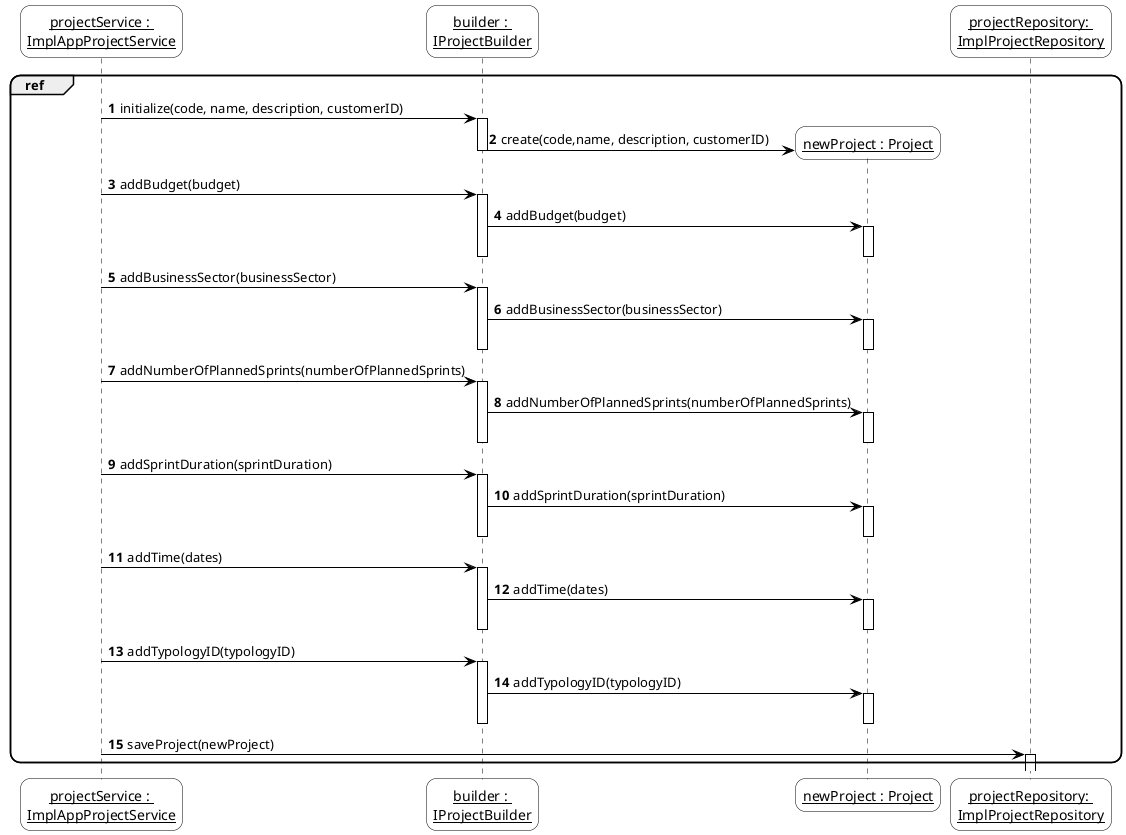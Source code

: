@startuml
'https://plantuml.com/sequence-diagramskinparam sequenceArrowThickness 2
skinparam roundcorner 20
skinparam maxmessagesize 0
skinparam sequenceParticipant underline
skinparam sequence {
ArrowColor black
ActorBorderColor #black
LifeLineBorderColor black
LifeLineBackgroundColor white
ParticipantBorderColor black
ParticipantBackgroundColor #transparent
ParticipantFontName Aapex
ParticipantFontSize 14
ParticipantFontColor black
ActorBackgroundColor #transparent
ActorFontColor black
ActorFontSize 14
ActorFontName Aapex
}
autonumber
autoactivate on


group ref
"projectService : \nImplAppProjectService" -> "builder : \nIProjectBuilder" : initialize(code, name, description, customerID)
"builder : \nIProjectBuilder" -> "newProject : Project"** : create(code,name, description, customerID)
deactivate

"projectService : \nImplAppProjectService" -> "builder : \nIProjectBuilder" : addBudget(budget)
"builder : \nIProjectBuilder" -> "newProject : Project" : addBudget(budget)
deactivate "builder : \nIProjectBuilder"
deactivate "newProject : Project"

"projectService : \nImplAppProjectService" -> "builder : \nIProjectBuilder" : addBusinessSector(businessSector)
"builder : \nIProjectBuilder" -> "newProject : Project" :  addBusinessSector(businessSector)
deactivate "builder : \nIProjectBuilder"
deactivate "newProject : Project"

"projectService : \nImplAppProjectService" -> "builder : \nIProjectBuilder" : addNumberOfPlannedSprints(numberOfPlannedSprints)
"builder : \nIProjectBuilder" -> "newProject : Project" : addNumberOfPlannedSprints(numberOfPlannedSprints)
deactivate "builder : \nIProjectBuilder"
deactivate "newProject : Project"

"projectService : \nImplAppProjectService" -> "builder : \nIProjectBuilder" : addSprintDuration(sprintDuration)
"builder : \nIProjectBuilder" -> "newProject : Project" : addSprintDuration(sprintDuration)
deactivate "builder : \nIProjectBuilder"
deactivate "newProject : Project"

"projectService : \nImplAppProjectService" -> "builder : \nIProjectBuilder" : addTime(dates)
"builder : \nIProjectBuilder" -> "newProject : Project" : addTime(dates)
deactivate "builder : \nIProjectBuilder"
deactivate "newProject : Project"

"projectService : \nImplAppProjectService" -> "builder : \nIProjectBuilder" : addTypologyID(typologyID)
"builder : \nIProjectBuilder" -> "newProject : Project" : addTypologyID(typologyID)
deactivate "builder : \nIProjectBuilder"
deactivate "newProject : Project"

"projectService : \nImplAppProjectService" -> "projectRepository: \nImplProjectRepository" : saveProject(newProject)

end ref

@enduml
